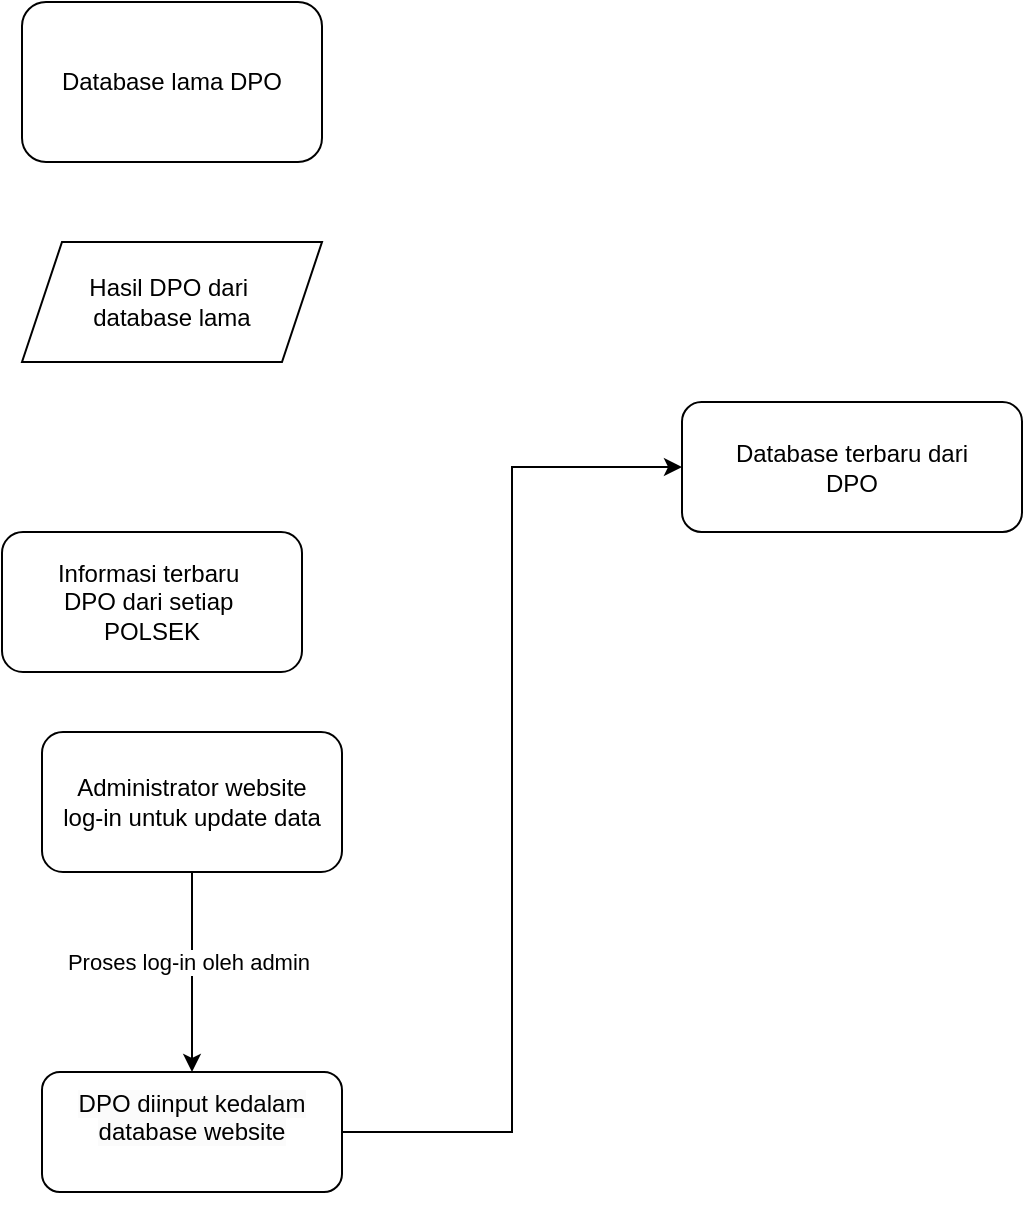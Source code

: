<mxfile version="24.8.0">
  <diagram name="Page-1" id="Y2Z3QBvSURFrjnvNMTKX">
    <mxGraphModel dx="1426" dy="781" grid="1" gridSize="10" guides="1" tooltips="1" connect="1" arrows="1" fold="1" page="1" pageScale="1" pageWidth="850" pageHeight="1100" math="0" shadow="0">
      <root>
        <mxCell id="0" />
        <mxCell id="1" parent="0" />
        <mxCell id="81gL1InJ4I37fE2AfEwD-1" value="Informasi terbaru&amp;nbsp;&lt;div&gt;DPO dari setiap&amp;nbsp;&lt;/div&gt;&lt;div&gt;POLSEK&lt;/div&gt;" style="rounded=1;whiteSpace=wrap;html=1;" vertex="1" parent="1">
          <mxGeometry x="30" y="295" width="150" height="70" as="geometry" />
        </mxCell>
        <mxCell id="81gL1InJ4I37fE2AfEwD-8" value="" style="edgeStyle=orthogonalEdgeStyle;rounded=0;orthogonalLoop=1;jettySize=auto;html=1;entryX=0.5;entryY=0;entryDx=0;entryDy=0;" edge="1" parent="1" source="81gL1InJ4I37fE2AfEwD-3" target="81gL1InJ4I37fE2AfEwD-6">
          <mxGeometry relative="1" as="geometry" />
        </mxCell>
        <mxCell id="81gL1InJ4I37fE2AfEwD-12" value="Proses log-in oleh admin" style="edgeLabel;html=1;align=center;verticalAlign=middle;resizable=0;points=[];" vertex="1" connectable="0" parent="81gL1InJ4I37fE2AfEwD-8">
          <mxGeometry x="-0.1" y="-2" relative="1" as="geometry">
            <mxPoint as="offset" />
          </mxGeometry>
        </mxCell>
        <mxCell id="81gL1InJ4I37fE2AfEwD-3" value="Administrator website&lt;div&gt;log-in untuk update data&lt;/div&gt;" style="rounded=1;whiteSpace=wrap;html=1;" vertex="1" parent="1">
          <mxGeometry x="50" y="395" width="150" height="70" as="geometry" />
        </mxCell>
        <mxCell id="81gL1InJ4I37fE2AfEwD-14" style="edgeStyle=orthogonalEdgeStyle;rounded=0;orthogonalLoop=1;jettySize=auto;html=1;entryX=0;entryY=0.5;entryDx=0;entryDy=0;" edge="1" parent="1" source="81gL1InJ4I37fE2AfEwD-6" target="81gL1InJ4I37fE2AfEwD-13">
          <mxGeometry relative="1" as="geometry" />
        </mxCell>
        <mxCell id="81gL1InJ4I37fE2AfEwD-6" value="&#xa;&lt;span style=&quot;color: rgb(0, 0, 0); font-family: Helvetica; font-size: 12px; font-style: normal; font-variant-ligatures: normal; font-variant-caps: normal; font-weight: 400; letter-spacing: normal; orphans: 2; text-align: center; text-indent: 0px; text-transform: none; widows: 2; word-spacing: 0px; -webkit-text-stroke-width: 0px; white-space: normal; background-color: rgb(251, 251, 251); text-decoration-thickness: initial; text-decoration-style: initial; text-decoration-color: initial; display: inline !important; float: none;&quot;&gt;DPO diinput kedalam database website&lt;/span&gt;&#xa;&#xa;" style="rounded=1;whiteSpace=wrap;html=1;" vertex="1" parent="1">
          <mxGeometry x="50" y="565" width="150" height="60" as="geometry" />
        </mxCell>
        <mxCell id="81gL1InJ4I37fE2AfEwD-13" value="Database terbaru dari&lt;div&gt;DPO&lt;/div&gt;" style="rounded=1;whiteSpace=wrap;html=1;" vertex="1" parent="1">
          <mxGeometry x="370" y="230" width="170" height="65" as="geometry" />
        </mxCell>
        <mxCell id="81gL1InJ4I37fE2AfEwD-15" value="Database lama DPO" style="rounded=1;whiteSpace=wrap;html=1;" vertex="1" parent="1">
          <mxGeometry x="40" y="30" width="150" height="80" as="geometry" />
        </mxCell>
        <mxCell id="81gL1InJ4I37fE2AfEwD-17" value="Hasil DPO dari&amp;nbsp;&lt;div&gt;database lama&lt;/div&gt;" style="shape=parallelogram;perimeter=parallelogramPerimeter;whiteSpace=wrap;html=1;fixedSize=1;" vertex="1" parent="1">
          <mxGeometry x="40" y="150" width="150" height="60" as="geometry" />
        </mxCell>
      </root>
    </mxGraphModel>
  </diagram>
</mxfile>
